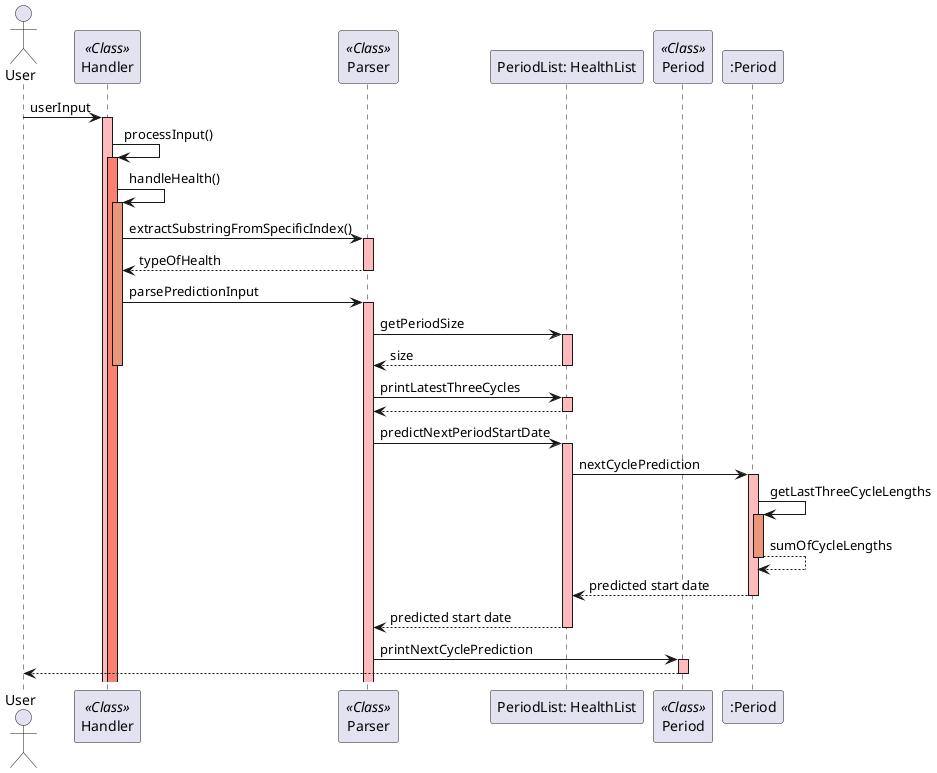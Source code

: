 @startuml
actor User
participant Handler as Handler << Class >>
participant Parser as Parser << Class >>
participant HealthList as "PeriodList: HealthList"
participant Period as Period << Class >>

User -> Handler : userInput
activate Handler #FFBBBB
Handler -> Handler : processInput()
activate Handler #Salmon
Handler -> Handler : handleHealth()
activate Handler #DarkSalmon
Handler -> Parser  : extractSubstringFromSpecificIndex()
activate Parser  #FFBBBB
Parser  --> Handler : typeOfHealth
deactivate Parser  #FFBBBB

Handler -> Parser : parsePredictionInput
activate Parser  #FFBBBB

Parser -> HealthList : getPeriodSize
activate HealthList #FFBBBB
HealthList --> Parser : size
deactivate HealthList #FFBBBB
deactivate Handler #FFBBBB

Parser -> HealthList : printLatestThreeCycles
activate HealthList  #FFBBBB
HealthList --> Parser
deactivate HealthList  #FFBBBB

Parser -> HealthList : predictNextPeriodStartDate
activate HealthList  #FFBBBB
HealthList -> ":Period" : nextCyclePrediction
activate ":Period" #FFBBBB
":Period" -> ":Period" : getLastThreeCycleLengths
activate ":Period" #DarkSalmon
":Period" --> ":Period" : sumOfCycleLengths
deactivate ":Period" #DarkSalmon

":Period" --> HealthList : predicted start date
deactivate ":Period" #FFBBBB
HealthList --> Parser : predicted start date
deactivate HealthList  #FFBBBB

Parser -> Period : printNextCyclePrediction
activate Period  #FFBBBB
Period --> User :
deactivate Period #FFBBBB


@enduml